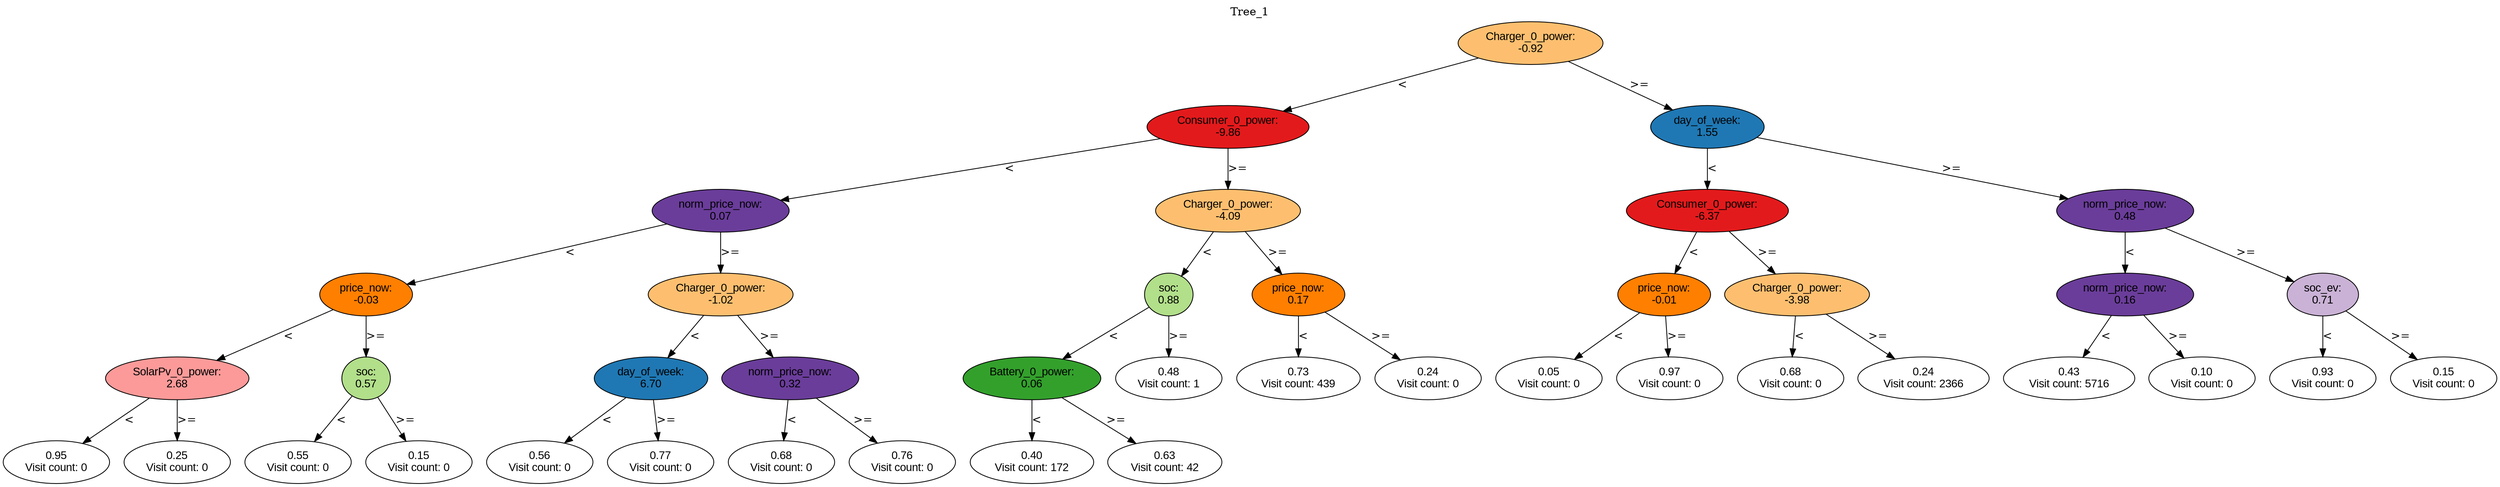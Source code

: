digraph BST {
    node [fontname="Arial" style=filled colorscheme=paired12];
    0 [ label = "Charger_0_power:
-0.92" fillcolor=7];
    1 [ label = "Consumer_0_power:
-9.86" fillcolor=6];
    2 [ label = "norm_price_now:
0.07" fillcolor=10];
    3 [ label = "price_now:
-0.03" fillcolor=8];
    4 [ label = "SolarPv_0_power:
2.68" fillcolor=5];
    5 [ label = "0.95
Visit count: 0" fillcolor=white];
    6 [ label = "0.25
Visit count: 0" fillcolor=white];
    7 [ label = "soc:
0.57" fillcolor=3];
    8 [ label = "0.55
Visit count: 0" fillcolor=white];
    9 [ label = "0.15
Visit count: 0" fillcolor=white];
    10 [ label = "Charger_0_power:
-1.02" fillcolor=7];
    11 [ label = "day_of_week:
6.70" fillcolor=2];
    12 [ label = "0.56
Visit count: 0" fillcolor=white];
    13 [ label = "0.77
Visit count: 0" fillcolor=white];
    14 [ label = "norm_price_now:
0.32" fillcolor=10];
    15 [ label = "0.68
Visit count: 0" fillcolor=white];
    16 [ label = "0.76
Visit count: 0" fillcolor=white];
    17 [ label = "Charger_0_power:
-4.09" fillcolor=7];
    18 [ label = "soc:
0.88" fillcolor=3];
    19 [ label = "Battery_0_power:
0.06" fillcolor=4];
    20 [ label = "0.40
Visit count: 172" fillcolor=white];
    21 [ label = "0.63
Visit count: 42" fillcolor=white];
    22 [ label = "0.48
Visit count: 1" fillcolor=white];
    23 [ label = "price_now:
0.17" fillcolor=8];
    24 [ label = "0.73
Visit count: 439" fillcolor=white];
    25 [ label = "0.24
Visit count: 0" fillcolor=white];
    26 [ label = "day_of_week:
1.55" fillcolor=2];
    27 [ label = "Consumer_0_power:
-6.37" fillcolor=6];
    28 [ label = "price_now:
-0.01" fillcolor=8];
    29 [ label = "0.05
Visit count: 0" fillcolor=white];
    30 [ label = "0.97
Visit count: 0" fillcolor=white];
    31 [ label = "Charger_0_power:
-3.98" fillcolor=7];
    32 [ label = "0.68
Visit count: 0" fillcolor=white];
    33 [ label = "0.24
Visit count: 2366" fillcolor=white];
    34 [ label = "norm_price_now:
0.48" fillcolor=10];
    35 [ label = "norm_price_now:
0.16" fillcolor=10];
    36 [ label = "0.43
Visit count: 5716" fillcolor=white];
    37 [ label = "0.10
Visit count: 0" fillcolor=white];
    38 [ label = "soc_ev:
0.71" fillcolor=9];
    39 [ label = "0.93
Visit count: 0" fillcolor=white];
    40 [ label = "0.15
Visit count: 0" fillcolor=white];

    0  -> 1[ label = "<"];
    0  -> 26[ label = ">="];
    1  -> 2[ label = "<"];
    1  -> 17[ label = ">="];
    2  -> 3[ label = "<"];
    2  -> 10[ label = ">="];
    3  -> 4[ label = "<"];
    3  -> 7[ label = ">="];
    4  -> 5[ label = "<"];
    4  -> 6[ label = ">="];
    7  -> 8[ label = "<"];
    7  -> 9[ label = ">="];
    10  -> 11[ label = "<"];
    10  -> 14[ label = ">="];
    11  -> 12[ label = "<"];
    11  -> 13[ label = ">="];
    14  -> 15[ label = "<"];
    14  -> 16[ label = ">="];
    17  -> 18[ label = "<"];
    17  -> 23[ label = ">="];
    18  -> 19[ label = "<"];
    18  -> 22[ label = ">="];
    19  -> 20[ label = "<"];
    19  -> 21[ label = ">="];
    23  -> 24[ label = "<"];
    23  -> 25[ label = ">="];
    26  -> 27[ label = "<"];
    26  -> 34[ label = ">="];
    27  -> 28[ label = "<"];
    27  -> 31[ label = ">="];
    28  -> 29[ label = "<"];
    28  -> 30[ label = ">="];
    31  -> 32[ label = "<"];
    31  -> 33[ label = ">="];
    34  -> 35[ label = "<"];
    34  -> 38[ label = ">="];
    35  -> 36[ label = "<"];
    35  -> 37[ label = ">="];
    38  -> 39[ label = "<"];
    38  -> 40[ label = ">="];

    labelloc="t";
    label="Tree_1";
}